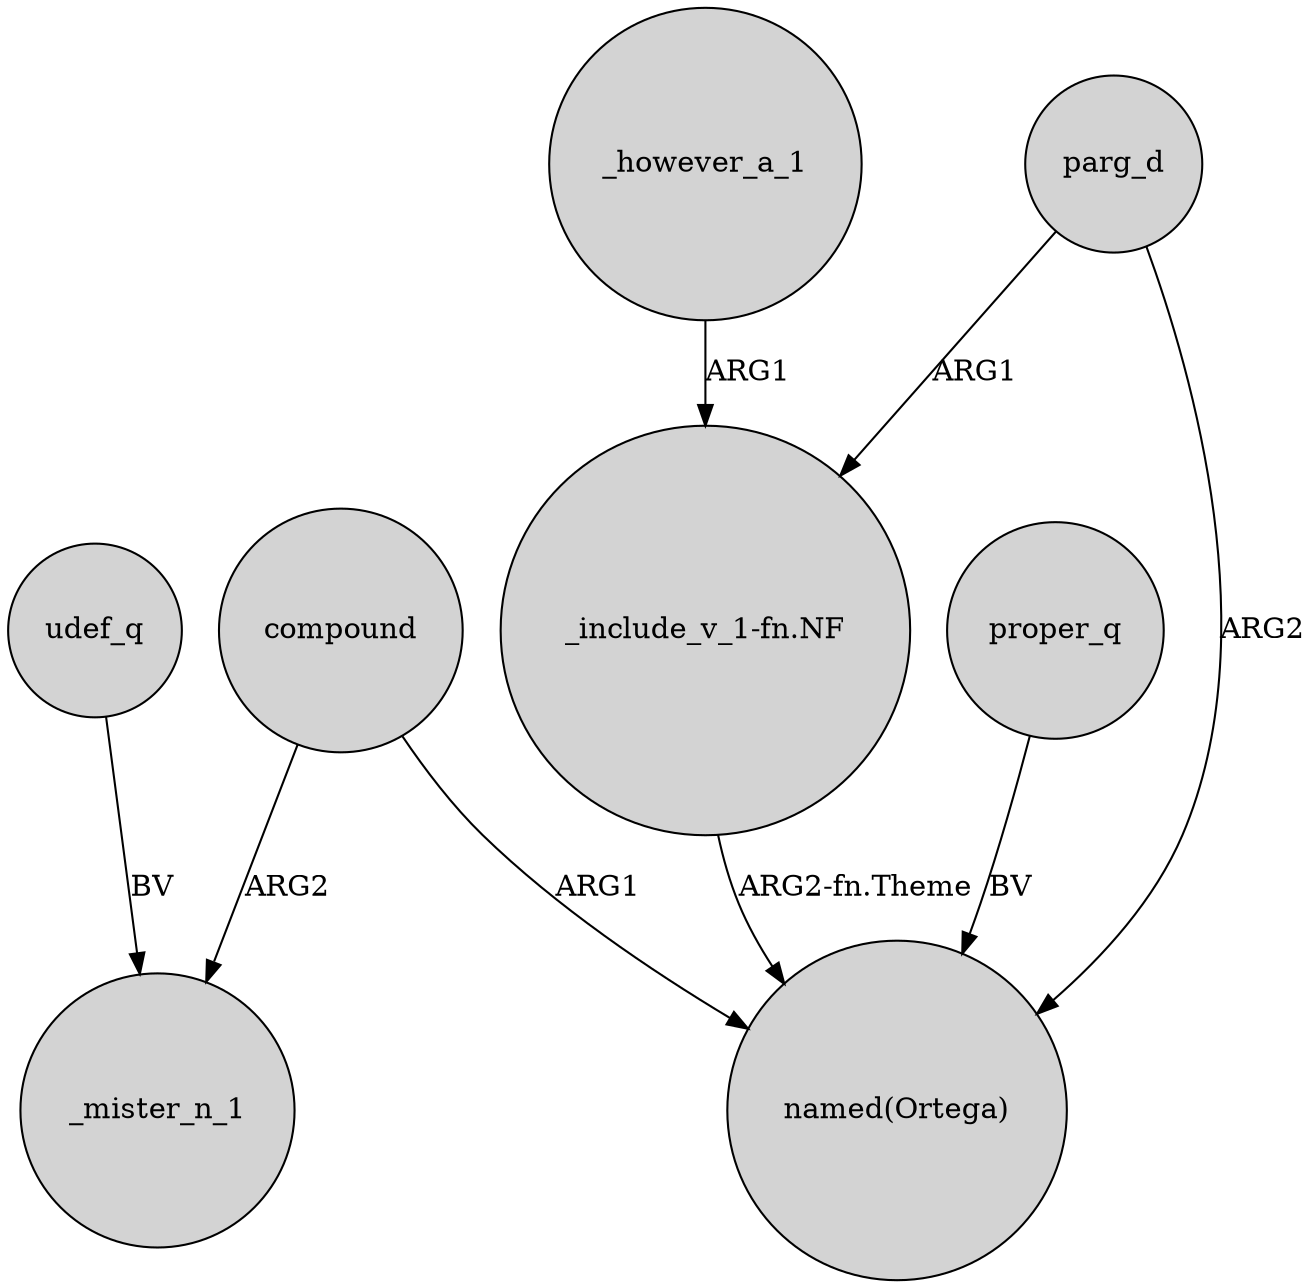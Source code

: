 digraph {
	node [shape=circle style=filled]
	"_include_v_1-fn.NF" -> "named(Ortega)" [label="ARG2-fn.Theme"]
	udef_q -> _mister_n_1 [label=BV]
	compound -> "named(Ortega)" [label=ARG1]
	parg_d -> "named(Ortega)" [label=ARG2]
	proper_q -> "named(Ortega)" [label=BV]
	_however_a_1 -> "_include_v_1-fn.NF" [label=ARG1]
	compound -> _mister_n_1 [label=ARG2]
	parg_d -> "_include_v_1-fn.NF" [label=ARG1]
}
